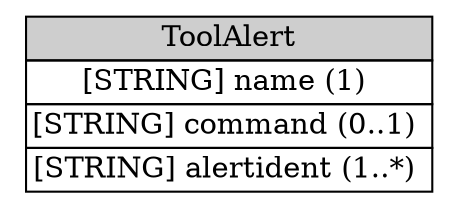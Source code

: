 digraph ToolAlert {
	graph [rankdir=LR];
	node [label="\N"];
	graph [bb="0,0,206,88"];
	ToolAlert [label=<<table BORDER="0" CELLBORDER="1" CELLSPACING="0"> <tr > <td BGCOLOR="#CECECE" HREF="#" TITLE="The ToolAlert class carries additional information related to the use of attack tools or malevolent programs such as Trojan horses and can be used by the analyzer when it is able to identify these tools. It is intended to group one or more previously-sent alerts together, to say &quot;these alerts were all the result of someone using this tool&quot;. ">ToolAlert</td> </tr>" %<tr><td HREF="#" TITLE="The reason for grouping the alerts together, for example, the name of a particular tool.">[STRING] name (1) </td></tr>%<tr><td HREF="#" TITLE="The command or operation that the tool was asked to perform, for example, a BackOrifice ping.">[STRING] command (0..1) </td></tr>%<tr><td HREF="#" TITLE="The list of alert identifiers that are related to this alert.  Because alert identifiers are only unique across the alerts sent by a single analyzer, the optional &quot;analyzerid&quot; attribute of &quot;alertident&quot; should be used to identify the analyzer that a particular alert came from.  If the &quot;analyzerid&quot; is not provided, the alert is assumed to have come from the same analyzer that is sending the ToolAlert.">[STRING] alertident (1..*) </td></tr>%</table>>, shape=plaintext, pos="103,44", width="2.8333", height="1.2361"];
}
